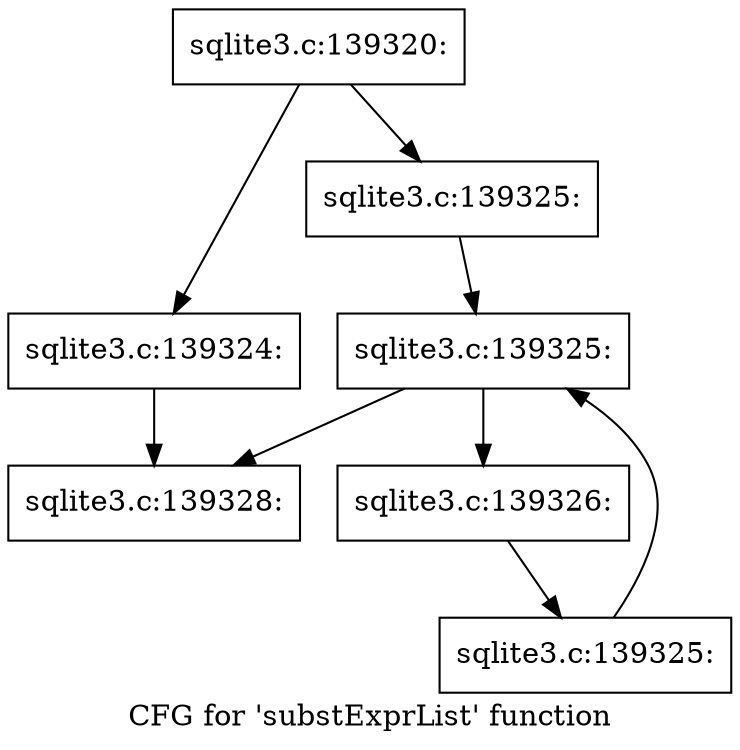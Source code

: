 digraph "CFG for 'substExprList' function" {
	label="CFG for 'substExprList' function";

	Node0x55c0f93cffa0 [shape=record,label="{sqlite3.c:139320:}"];
	Node0x55c0f93cffa0 -> Node0x55c0f93d6a20;
	Node0x55c0f93cffa0 -> Node0x55c0f93d6a70;
	Node0x55c0f93d6a20 [shape=record,label="{sqlite3.c:139324:}"];
	Node0x55c0f93d6a20 -> Node0x55c0f93d6d20;
	Node0x55c0f93d6a70 [shape=record,label="{sqlite3.c:139325:}"];
	Node0x55c0f93d6a70 -> Node0x55c0f93d6ed0;
	Node0x55c0f93d6ed0 [shape=record,label="{sqlite3.c:139325:}"];
	Node0x55c0f93d6ed0 -> Node0x55c0f93d7080;
	Node0x55c0f93d6ed0 -> Node0x55c0f93d6d20;
	Node0x55c0f93d7080 [shape=record,label="{sqlite3.c:139326:}"];
	Node0x55c0f93d7080 -> Node0x55c0f93d6ff0;
	Node0x55c0f93d6ff0 [shape=record,label="{sqlite3.c:139325:}"];
	Node0x55c0f93d6ff0 -> Node0x55c0f93d6ed0;
	Node0x55c0f93d6d20 [shape=record,label="{sqlite3.c:139328:}"];
}
